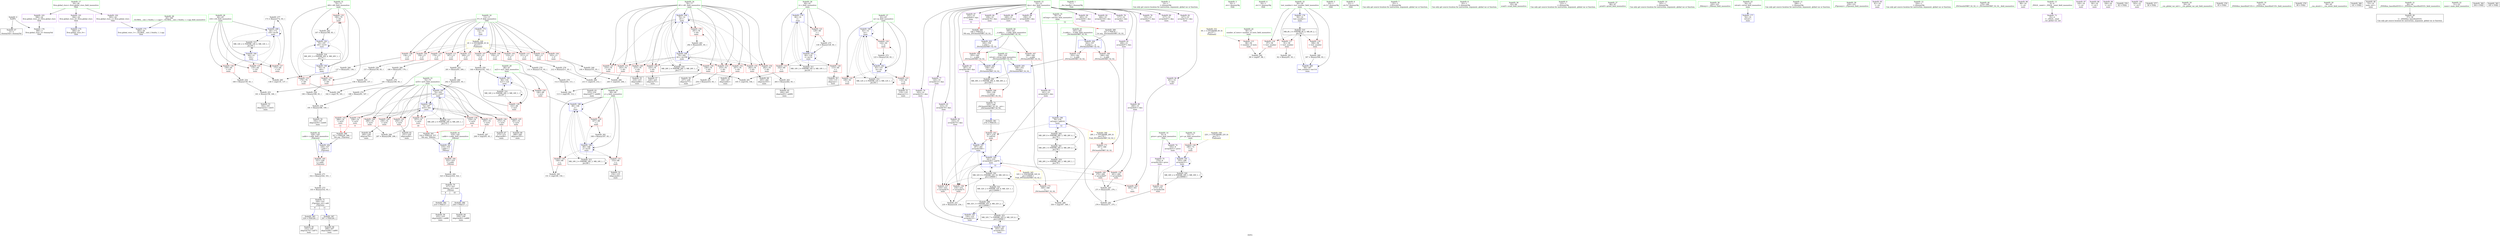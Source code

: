 digraph "SVFG" {
	label="SVFG";

	Node0x55a9777dcea0 [shape=record,color=grey,label="{NodeID: 0\nNullPtr}"];
	Node0x55a9777dcea0 -> Node0x55a977801a90[style=solid];
	Node0x55a9777dcea0 -> Node0x55a97780a100[style=solid];
	Node0x55a977812db0 [shape=record,color=grey,label="{NodeID: 277\n173 = Binary(172, 93, )\n}"];
	Node0x55a977812db0 -> Node0x55a97780abc0[style=solid];
	Node0x55a977805080 [shape=record,color=blue,label="{NodeID: 194\n76\<--14\ni61\<--\nmain\n}"];
	Node0x55a977805080 -> Node0x55a977808940[style=dashed];
	Node0x55a977805080 -> Node0x55a977808a10[style=dashed];
	Node0x55a977805080 -> Node0x55a977808ae0[style=dashed];
	Node0x55a977805080 -> Node0x55a977808bb0[style=dashed];
	Node0x55a977805080 -> Node0x55a977808c80[style=dashed];
	Node0x55a977805080 -> Node0x55a977808d50[style=dashed];
	Node0x55a977805080 -> Node0x55a977808e20[style=dashed];
	Node0x55a977805080 -> Node0x55a977808ef0[style=dashed];
	Node0x55a977805080 -> Node0x55a977808fc0[style=dashed];
	Node0x55a977805080 -> Node0x55a977809090[style=dashed];
	Node0x55a977805080 -> Node0x55a977805080[style=dashed];
	Node0x55a977805080 -> Node0x55a9778053c0[style=dashed];
	Node0x55a977805080 -> Node0x55a977826570[style=dashed];
	Node0x55a977802040 [shape=record,color=red,label="{NodeID: 111\n187\<--13\n\<--P\nmain\n}"];
	Node0x55a977802040 -> Node0x55a977812930[style=solid];
	Node0x55a977800a00 [shape=record,color=green,label="{NodeID: 28\n64\<--65\ni16\<--i16_field_insensitive\nmain\n}"];
	Node0x55a977800a00 -> Node0x55a977807760[style=solid];
	Node0x55a977800a00 -> Node0x55a977807830[style=solid];
	Node0x55a977800a00 -> Node0x55a977807900[style=solid];
	Node0x55a977800a00 -> Node0x55a97780a7b0[style=solid];
	Node0x55a977800a00 -> Node0x55a97780abc0[style=solid];
	Node0x55a97783d210 [shape=record,color=black,label="{NodeID: 388\n327 = PHI(228, 266, )\n0th arg _Z5prawyi }"];
	Node0x55a97783d210 -> Node0x55a977805700[style=solid];
	Node0x55a9778082c0 [shape=record,color=red,label="{NodeID: 139\n228\<--74\n\<--m55\nmain\n|{<s0>9}}"];
	Node0x55a9778082c0:s0 -> Node0x55a97783d210[style=solid,color=red];
	Node0x55a977802e60 [shape=record,color=black,label="{NodeID: 56\n222\<--219\nidxprom69\<--call68\nmain\n}"];
	Node0x55a97780f520 [shape=record,color=grey,label="{NodeID: 250\n144 = Binary(142, 143, )\n}"];
	Node0x55a97780f520 -> Node0x55a97780a880[style=solid];
	Node0x55a977809980 [shape=record,color=red,label="{NodeID: 167\n348\<--340\n\<--__a.addr\n_ZSt3minIxERKT_S2_S2_\n}"];
	Node0x55a977809980 -> Node0x55a977809d90[style=solid];
	Node0x55a977804520 [shape=record,color=purple,label="{NodeID: 84\n238\<--10\narrayidx78\<--dyn\nmain\n}"];
	Node0x55a9777e0b00 [shape=record,color=green,label="{NodeID: 1\n7\<--1\n__dso_handle\<--dummyObj\nGlob }"];
	Node0x55a977812f30 [shape=record,color=grey,label="{NodeID: 278\n111 = Binary(110, 93, )\n}"];
	Node0x55a977812f30 -> Node0x55a9778130b0[style=solid];
	Node0x55a977805150 [shape=record,color=blue,label="{NodeID: 195\n241\<--235\narrayidx80\<--add76\nmain\n|{|<s8>12}}"];
	Node0x55a977805150 -> Node0x55a977809160[style=dashed];
	Node0x55a977805150 -> Node0x55a977809230[style=dashed];
	Node0x55a977805150 -> Node0x55a977809300[style=dashed];
	Node0x55a977805150 -> Node0x55a9778093d0[style=dashed];
	Node0x55a977805150 -> Node0x55a977809570[style=dashed];
	Node0x55a977805150 -> Node0x55a977805150[style=dashed];
	Node0x55a977805150 -> Node0x55a9778052f0[style=dashed];
	Node0x55a977805150 -> Node0x55a977821170[style=dashed];
	Node0x55a977805150:s8 -> Node0x55a97782b0c0[style=dashed,color=red];
	Node0x55a977802110 [shape=record,color=red,label="{NodeID: 112\n200\<--13\n\<--P\nmain\n}"];
	Node0x55a977802110 -> Node0x55a977805f30[style=solid];
	Node0x55a977800ad0 [shape=record,color=green,label="{NodeID: 29\n66\<--67\nm21\<--m21_field_insensitive\nmain\n}"];
	Node0x55a977800ad0 -> Node0x55a9778079d0[style=solid];
	Node0x55a977800ad0 -> Node0x55a977807aa0[style=solid];
	Node0x55a977800ad0 -> Node0x55a97780a880[style=solid];
	Node0x55a97783d420 [shape=record,color=black,label="{NodeID: 389\n336 = PHI(252, )\n0th arg _ZSt3minIxERKT_S2_S2_ }"];
	Node0x55a97783d420 -> Node0x55a9778057d0[style=solid];
	Node0x55a977808390 [shape=record,color=red,label="{NodeID: 140\n239\<--74\n\<--m55\nmain\n}"];
	Node0x55a977808390 -> Node0x55a9778031a0[style=solid];
	Node0x55a977802f30 [shape=record,color=black,label="{NodeID: 57\n226\<--225\nidxprom71\<--\nmain\n}"];
	Node0x55a97780f6a0 [shape=record,color=grey,label="{NodeID: 251\n235 = Binary(224, 234, )\n}"];
	Node0x55a97780f6a0 -> Node0x55a977805150[style=solid];
	Node0x55a977809a50 [shape=record,color=red,label="{NodeID: 168\n355\<--340\n\<--__a.addr\n_ZSt3minIxERKT_S2_S2_\n}"];
	Node0x55a977809a50 -> Node0x55a977805a40[style=solid];
	Node0x55a9778045f0 [shape=record,color=purple,label="{NodeID: 85\n241\<--10\narrayidx80\<--dyn\nmain\n}"];
	Node0x55a9778045f0 -> Node0x55a977805150[style=solid];
	Node0x55a9777e0b90 [shape=record,color=green,label="{NodeID: 2\n14\<--1\n\<--dummyObj\nCan only get source location for instruction, argument, global var or function.}"];
	Node0x55a9778130b0 [shape=record,color=grey,label="{NodeID: 279\n112 = Binary(93, 111, )\n}"];
	Node0x55a9778130b0 -> Node0x55a977813830[style=solid];
	Node0x55a977805220 [shape=record,color=blue,label="{NodeID: 196\n78\<--276\nref.tmp\<--add101\nmain\n|{|<s2>12}}"];
	Node0x55a977805220 -> Node0x55a977809570[style=dashed];
	Node0x55a977805220 -> Node0x55a97781e470[style=dashed];
	Node0x55a977805220:s2 -> Node0x55a97782b1d0[style=dashed,color=red];
	Node0x55a9778021e0 [shape=record,color=red,label="{NodeID: 113\n211\<--13\n\<--P\nmain\n}"];
	Node0x55a9778021e0 -> Node0x55a977812c30[style=solid];
	Node0x55a977800ba0 [shape=record,color=green,label="{NodeID: 30\n68\<--69\nj\<--j_field_insensitive\nmain\n}"];
	Node0x55a977800ba0 -> Node0x55a977807b70[style=solid];
	Node0x55a977800ba0 -> Node0x55a977807c40[style=solid];
	Node0x55a977800ba0 -> Node0x55a977807d10[style=solid];
	Node0x55a977800ba0 -> Node0x55a97780a950[style=solid];
	Node0x55a977800ba0 -> Node0x55a97780aaf0[style=solid];
	Node0x55a97783d530 [shape=record,color=black,label="{NodeID: 390\n337 = PHI(78, )\n1st arg _ZSt3minIxERKT_S2_S2_ }"];
	Node0x55a97783d530 -> Node0x55a9778058a0[style=solid];
	Node0x55a977808460 [shape=record,color=red,label="{NodeID: 141\n250\<--74\n\<--m55\nmain\n}"];
	Node0x55a977808460 -> Node0x55a977803340[style=solid];
	Node0x55a977803000 [shape=record,color=black,label="{NodeID: 58\n232\<--229\nidxprom74\<--call73\nmain\n}"];
	Node0x55a977805f30 [shape=record,color=grey,label="{NodeID: 252\n201 = Binary(93, 200, )\n}"];
	Node0x55a977805f30 -> Node0x55a977811d30[style=solid];
	Node0x55a977809b20 [shape=record,color=red,label="{NodeID: 169\n346\<--342\n\<--__b.addr\n_ZSt3minIxERKT_S2_S2_\n}"];
	Node0x55a977809b20 -> Node0x55a977809cc0[style=solid];
	Node0x55a9778046c0 [shape=record,color=purple,label="{NodeID: 86\n249\<--10\narrayidx83\<--dyn\nmain\n}"];
	Node0x55a9777e0c20 [shape=record,color=green,label="{NodeID: 3\n16\<--1\n.str\<--dummyObj\nGlob }"];
	Node0x55a977813230 [shape=record,color=grey,label="{NodeID: 280\n180 = Binary(93, 179, )\n}"];
	Node0x55a977813230 -> Node0x55a977812330[style=solid];
	Node0x55a9778052f0 [shape=record,color=blue,label="{NodeID: 197\n287\<--281\narrayidx106\<--\nmain\n}"];
	Node0x55a9778052f0 -> Node0x55a977809160[style=dashed];
	Node0x55a9778052f0 -> Node0x55a977809230[style=dashed];
	Node0x55a9778052f0 -> Node0x55a977805150[style=dashed];
	Node0x55a9778052f0 -> Node0x55a977821170[style=dashed];
	Node0x55a9778022b0 [shape=record,color=red,label="{NodeID: 114\n244\<--13\n\<--P\nmain\n}"];
	Node0x55a9778022b0 -> Node0x55a977813b30[style=solid];
	Node0x55a977800c70 [shape=record,color=green,label="{NodeID: 31\n70\<--71\ni40\<--i40_field_insensitive\nmain\n}"];
	Node0x55a977800c70 -> Node0x55a977807de0[style=solid];
	Node0x55a977800c70 -> Node0x55a977807eb0[style=solid];
	Node0x55a977800c70 -> Node0x55a977807f80[style=solid];
	Node0x55a977800c70 -> Node0x55a97780ac90[style=solid];
	Node0x55a977800c70 -> Node0x55a977804ee0[style=solid];
	Node0x55a97783d640 [shape=record,color=black,label="{NodeID: 391\n318 = PHI(218, 257, )\n0th arg _Z4lewyi }"];
	Node0x55a97783d640 -> Node0x55a977805630[style=solid];
	Node0x55a977808530 [shape=record,color=red,label="{NodeID: 142\n257\<--74\n\<--m55\nmain\n|{<s0>10}}"];
	Node0x55a977808530:s0 -> Node0x55a97783d640[style=solid,color=red];
	Node0x55a9778030d0 [shape=record,color=black,label="{NodeID: 59\n237\<--236\nidxprom77\<--\nmain\n}"];
	Node0x55a9778060b0 [shape=record,color=grey,label="{NodeID: 253\n161 = Binary(158, 160, )\n}"];
	Node0x55a9778060b0 -> Node0x55a977802bf0[style=solid];
	Node0x55a977809bf0 [shape=record,color=red,label="{NodeID: 170\n352\<--342\n\<--__b.addr\n_ZSt3minIxERKT_S2_S2_\n}"];
	Node0x55a977809bf0 -> Node0x55a977805970[style=solid];
	Node0x55a977804790 [shape=record,color=purple,label="{NodeID: 87\n252\<--10\narrayidx85\<--dyn\nmain\n|{<s0>12}}"];
	Node0x55a977804790:s0 -> Node0x55a97783d420[style=solid,color=red];
	Node0x55a9777e0cb0 [shape=record,color=green,label="{NodeID: 4\n18\<--1\n.str.1\<--dummyObj\nGlob }"];
	Node0x55a9778133b0 [shape=record,color=grey,label="{NodeID: 281\n92 = Binary(91, 93, )\n}"];
	Node0x55a9778053c0 [shape=record,color=blue,label="{NodeID: 198\n76\<--292\ni61\<--inc108\nmain\n}"];
	Node0x55a9778053c0 -> Node0x55a977808940[style=dashed];
	Node0x55a9778053c0 -> Node0x55a977808a10[style=dashed];
	Node0x55a9778053c0 -> Node0x55a977808ae0[style=dashed];
	Node0x55a9778053c0 -> Node0x55a977808bb0[style=dashed];
	Node0x55a9778053c0 -> Node0x55a977808c80[style=dashed];
	Node0x55a9778053c0 -> Node0x55a977808d50[style=dashed];
	Node0x55a9778053c0 -> Node0x55a977808e20[style=dashed];
	Node0x55a9778053c0 -> Node0x55a977808ef0[style=dashed];
	Node0x55a9778053c0 -> Node0x55a977808fc0[style=dashed];
	Node0x55a9778053c0 -> Node0x55a977809090[style=dashed];
	Node0x55a9778053c0 -> Node0x55a977805080[style=dashed];
	Node0x55a9778053c0 -> Node0x55a9778053c0[style=dashed];
	Node0x55a9778053c0 -> Node0x55a977826570[style=dashed];
	Node0x55a977806f40 [shape=record,color=red,label="{NodeID: 115\n88\<--56\n\<--number_of_tests\nmain\n}"];
	Node0x55a977806f40 -> Node0x55a977814430[style=solid];
	Node0x55a977800d40 [shape=record,color=green,label="{NodeID: 32\n72\<--73\npr\<--pr_field_insensitive\nmain\n}"];
	Node0x55a977800d40 -> Node0x55a977808050[style=solid];
	Node0x55a977808600 [shape=record,color=red,label="{NodeID: 143\n266\<--74\n\<--m55\nmain\n|{<s0>11}}"];
	Node0x55a977808600:s0 -> Node0x55a97783d210[style=solid,color=red];
	Node0x55a9778031a0 [shape=record,color=black,label="{NodeID: 60\n240\<--239\nidxprom79\<--\nmain\n}"];
	Node0x55a977806230 [shape=record,color=grey,label="{NodeID: 254\n160 = Binary(159, 93, )\n}"];
	Node0x55a977806230 -> Node0x55a9778060b0[style=solid];
	Node0x55a977809cc0 [shape=record,color=red,label="{NodeID: 171\n347\<--346\n\<--\n_ZSt3minIxERKT_S2_S2_\n}"];
	Node0x55a977809cc0 -> Node0x55a977813e30[style=solid];
	Node0x55a977804860 [shape=record,color=purple,label="{NodeID: 88\n256\<--10\narrayidx88\<--dyn\nmain\n}"];
	Node0x55a9777ff7e0 [shape=record,color=green,label="{NodeID: 5\n20\<--1\n.str.2\<--dummyObj\nGlob }"];
	Node0x55a977813530 [shape=record,color=grey,label="{NodeID: 282\n276 = Binary(271, 275, )\n}"];
	Node0x55a977813530 -> Node0x55a977805220[style=solid];
	Node0x55a977805490 [shape=record,color=blue,label="{NodeID: 199\n74\<--297\nm55\<--dec\nmain\n}"];
	Node0x55a977805490 -> Node0x55a977808120[style=dashed];
	Node0x55a977805490 -> Node0x55a9778081f0[style=dashed];
	Node0x55a977805490 -> Node0x55a9778082c0[style=dashed];
	Node0x55a977805490 -> Node0x55a977808390[style=dashed];
	Node0x55a977805490 -> Node0x55a977808460[style=dashed];
	Node0x55a977805490 -> Node0x55a977808530[style=dashed];
	Node0x55a977805490 -> Node0x55a977808600[style=dashed];
	Node0x55a977805490 -> Node0x55a9778086d0[style=dashed];
	Node0x55a977805490 -> Node0x55a9778087a0[style=dashed];
	Node0x55a977805490 -> Node0x55a977808870[style=dashed];
	Node0x55a977805490 -> Node0x55a977805490[style=dashed];
	Node0x55a977805490 -> Node0x55a977826070[style=dashed];
	Node0x55a977807010 [shape=record,color=red,label="{NodeID: 116\n87\<--58\n\<--test_number\nmain\n}"];
	Node0x55a977807010 -> Node0x55a977814430[style=solid];
	Node0x55a977800e10 [shape=record,color=green,label="{NodeID: 33\n74\<--75\nm55\<--m55_field_insensitive\nmain\n}"];
	Node0x55a977800e10 -> Node0x55a977808120[style=solid];
	Node0x55a977800e10 -> Node0x55a9778081f0[style=solid];
	Node0x55a977800e10 -> Node0x55a9778082c0[style=solid];
	Node0x55a977800e10 -> Node0x55a977808390[style=solid];
	Node0x55a977800e10 -> Node0x55a977808460[style=solid];
	Node0x55a977800e10 -> Node0x55a977808530[style=solid];
	Node0x55a977800e10 -> Node0x55a977808600[style=solid];
	Node0x55a977800e10 -> Node0x55a9778086d0[style=solid];
	Node0x55a977800e10 -> Node0x55a9778087a0[style=solid];
	Node0x55a977800e10 -> Node0x55a977808870[style=solid];
	Node0x55a977800e10 -> Node0x55a977804fb0[style=solid];
	Node0x55a977800e10 -> Node0x55a977805490[style=solid];
	Node0x55a977823970 [shape=record,color=black,label="{NodeID: 310\nMR_8V_3 = PHI(MR_8V_4, MR_8V_2, )\npts\{59 \}\n}"];
	Node0x55a977823970 -> Node0x55a977807010[style=dashed];
	Node0x55a977823970 -> Node0x55a9778070e0[style=dashed];
	Node0x55a977823970 -> Node0x55a9778071b0[style=dashed];
	Node0x55a977823970 -> Node0x55a977805560[style=dashed];
	Node0x55a9778086d0 [shape=record,color=red,label="{NodeID: 144\n272\<--74\n\<--m55\nmain\n}"];
	Node0x55a9778086d0 -> Node0x55a977803750[style=solid];
	Node0x55a977803270 [shape=record,color=black,label="{NodeID: 61\n248\<--247\nidxprom82\<--\nmain\n}"];
	Node0x55a9778063b0 [shape=record,color=grey,label="{NodeID: 255\n158 = Binary(93, 157, )\n}"];
	Node0x55a9778063b0 -> Node0x55a9778060b0[style=solid];
	Node0x55a977809d90 [shape=record,color=red,label="{NodeID: 172\n349\<--348\n\<--\n_ZSt3minIxERKT_S2_S2_\n}"];
	Node0x55a977809d90 -> Node0x55a977813e30[style=solid];
	Node0x55a977804930 [shape=record,color=purple,label="{NodeID: 89\n260\<--10\narrayidx91\<--dyn\nmain\n}"];
	Node0x55a977804930 -> Node0x55a977809300[style=solid];
	Node0x55a9777ff870 [shape=record,color=green,label="{NodeID: 6\n22\<--1\n.str.3\<--dummyObj\nGlob }"];
	Node0x55a9778136b0 [shape=record,color=grey,label="{NodeID: 283\n151 = cmp(149, 150, )\n}"];
	Node0x55a977805560 [shape=record,color=blue,label="{NodeID: 200\n58\<--307\ntest_number\<--inc114\nmain\n}"];
	Node0x55a977805560 -> Node0x55a977823970[style=dashed];
	Node0x55a9778070e0 [shape=record,color=red,label="{NodeID: 117\n91\<--58\n\<--test_number\nmain\n}"];
	Node0x55a9778070e0 -> Node0x55a9778133b0[style=solid];
	Node0x55a977800ee0 [shape=record,color=green,label="{NodeID: 34\n76\<--77\ni61\<--i61_field_insensitive\nmain\n}"];
	Node0x55a977800ee0 -> Node0x55a977808940[style=solid];
	Node0x55a977800ee0 -> Node0x55a977808a10[style=solid];
	Node0x55a977800ee0 -> Node0x55a977808ae0[style=solid];
	Node0x55a977800ee0 -> Node0x55a977808bb0[style=solid];
	Node0x55a977800ee0 -> Node0x55a977808c80[style=solid];
	Node0x55a977800ee0 -> Node0x55a977808d50[style=solid];
	Node0x55a977800ee0 -> Node0x55a977808e20[style=solid];
	Node0x55a977800ee0 -> Node0x55a977808ef0[style=solid];
	Node0x55a977800ee0 -> Node0x55a977808fc0[style=solid];
	Node0x55a977800ee0 -> Node0x55a977809090[style=solid];
	Node0x55a977800ee0 -> Node0x55a977805080[style=solid];
	Node0x55a977800ee0 -> Node0x55a9778053c0[style=solid];
	Node0x55a977824680 [shape=record,color=black,label="{NodeID: 311\nMR_10V_2 = PHI(MR_10V_4, MR_10V_1, )\npts\{61 \}\n}"];
	Node0x55a977824680 -> Node0x55a97780a3a0[style=dashed];
	Node0x55a9778087a0 [shape=record,color=red,label="{NodeID: 145\n285\<--74\n\<--m55\nmain\n}"];
	Node0x55a9778087a0 -> Node0x55a9778038f0[style=solid];
	Node0x55a977803340 [shape=record,color=black,label="{NodeID: 62\n251\<--250\nidxprom84\<--\nmain\n}"];
	Node0x55a97782ab80 [shape=record,color=yellow,style=double,label="{NodeID: 339\n22V_1 = ENCHI(MR_22V_0)\npts\{73 \}\nFun[main]}"];
	Node0x55a97782ab80 -> Node0x55a977808050[style=dashed];
	Node0x55a977806530 [shape=record,color=grey,label="{NodeID: 256\n157 = Binary(156, 93, )\n}"];
	Node0x55a977806530 -> Node0x55a9778063b0[style=solid];
	Node0x55a977809e60 [shape=record,color=blue,label="{NodeID: 173\n13\<--14\nP\<--\nGlob }"];
	Node0x55a977809e60 -> Node0x55a97782a290[style=dashed];
	Node0x55a977804a00 [shape=record,color=purple,label="{NodeID: 90\n265\<--10\narrayidx94\<--dyn\nmain\n}"];
	Node0x55a9777ff900 [shape=record,color=green,label="{NodeID: 7\n25\<--1\n\<--dummyObj\nCan only get source location for instruction, argument, global var or function.}"];
	Node0x55a977813830 [shape=record,color=grey,label="{NodeID: 284\n113 = cmp(109, 112, )\n}"];
	Node0x55a977805630 [shape=record,color=blue,label="{NodeID: 201\n319\<--318\ni.addr\<--i\n_Z4lewyi\n}"];
	Node0x55a977805630 -> Node0x55a977809710[style=dashed];
	Node0x55a9778071b0 [shape=record,color=red,label="{NodeID: 118\n306\<--58\n\<--test_number\nmain\n}"];
	Node0x55a9778071b0 -> Node0x55a9778121b0[style=solid];
	Node0x55a977800fb0 [shape=record,color=green,label="{NodeID: 35\n78\<--79\nref.tmp\<--ref.tmp_field_insensitive\nmain\n|{|<s1>12}}"];
	Node0x55a977800fb0 -> Node0x55a977805220[style=solid];
	Node0x55a977800fb0:s1 -> Node0x55a97783d530[style=solid,color=red];
	Node0x55a977824770 [shape=record,color=black,label="{NodeID: 312\nMR_12V_2 = PHI(MR_12V_3, MR_12V_1, )\npts\{63 \}\n}"];
	Node0x55a977824770 -> Node0x55a97780a470[style=dashed];
	Node0x55a977824770 -> Node0x55a977824770[style=dashed];
	Node0x55a977808870 [shape=record,color=red,label="{NodeID: 146\n296\<--74\n\<--m55\nmain\n}"];
	Node0x55a977808870 -> Node0x55a977812030[style=solid];
	Node0x55a977803410 [shape=record,color=black,label="{NodeID: 63\n255\<--254\nidxprom87\<--add86\nmain\n}"];
	Node0x55a9778066b0 [shape=record,color=grey,label="{NodeID: 257\n254 = Binary(253, 93, )\n}"];
	Node0x55a9778066b0 -> Node0x55a977803410[style=solid];
	Node0x55a977809f30 [shape=record,color=blue,label="{NodeID: 174\n364\<--25\nllvm.global_ctors_0\<--\nGlob }"];
	Node0x55a977804ad0 [shape=record,color=purple,label="{NodeID: 91\n269\<--10\narrayidx97\<--dyn\nmain\n}"];
	Node0x55a977804ad0 -> Node0x55a9778093d0[style=solid];
	Node0x55a9777ff990 [shape=record,color=green,label="{NodeID: 8\n93\<--1\n\<--dummyObj\nCan only get source location for instruction, argument, global var or function.}"];
	Node0x55a9778139b0 [shape=record,color=grey,label="{NodeID: 285\n138 = cmp(135, 137, )\n}"];
	Node0x55a977805700 [shape=record,color=blue,label="{NodeID: 202\n328\<--327\ni.addr\<--i\n_Z5prawyi\n}"];
	Node0x55a977805700 -> Node0x55a9778097e0[style=dashed];
	Node0x55a977807280 [shape=record,color=red,label="{NodeID: 119\n102\<--60\n\<--i\nmain\n}"];
	Node0x55a977807280 -> Node0x55a9778142b0[style=solid];
	Node0x55a977801080 [shape=record,color=green,label="{NodeID: 36\n83\<--84\nscanf\<--scanf_field_insensitive\n}"];
	Node0x55a977824c70 [shape=record,color=black,label="{NodeID: 313\nMR_14V_2 = PHI(MR_14V_4, MR_14V_1, )\npts\{65 \}\n}"];
	Node0x55a977824c70 -> Node0x55a97780a7b0[style=dashed];
	Node0x55a977808940 [shape=record,color=red,label="{NodeID: 147\n210\<--76\n\<--i61\nmain\n}"];
	Node0x55a977808940 -> Node0x55a977813fb0[style=solid];
	Node0x55a9778034e0 [shape=record,color=black,label="{NodeID: 64\n259\<--258\nidxprom90\<--call89\nmain\n}"];
	Node0x55a977806830 [shape=record,color=grey,label="{NodeID: 258\n190 = Binary(189, 93, )\n}"];
	Node0x55a977806830 -> Node0x55a9778069b0[style=solid];
	Node0x55a97780a000 [shape=record,color=blue,label="{NodeID: 175\n365\<--26\nllvm.global_ctors_1\<--_GLOBAL__sub_I_Onufry_1_1.cpp\nGlob }"];
	Node0x55a977804ba0 [shape=record,color=purple,label="{NodeID: 92\n284\<--10\narrayidx104\<--dyn\nmain\n}"];
	Node0x55a9777ffa20 [shape=record,color=green,label="{NodeID: 9\n122\<--1\n\<--dummyObj\nCan only get source location for instruction, argument, global var or function.}"];
	Node0x55a977813b30 [shape=record,color=grey,label="{NodeID: 286\n245 = cmp(243, 244, )\n}"];
	Node0x55a9778057d0 [shape=record,color=blue,label="{NodeID: 203\n340\<--336\n__a.addr\<--__a\n_ZSt3minIxERKT_S2_S2_\n}"];
	Node0x55a9778057d0 -> Node0x55a977809980[style=dashed];
	Node0x55a9778057d0 -> Node0x55a977809a50[style=dashed];
	Node0x55a977807350 [shape=record,color=red,label="{NodeID: 120\n115\<--60\n\<--i\nmain\n}"];
	Node0x55a977807350 -> Node0x55a9777e1b60[style=solid];
	Node0x55a977801180 [shape=record,color=green,label="{NodeID: 37\n96\<--97\nprintf\<--printf_field_insensitive\n}"];
	Node0x55a977825170 [shape=record,color=black,label="{NodeID: 314\nMR_16V_2 = PHI(MR_16V_3, MR_16V_1, )\npts\{67 \}\n}"];
	Node0x55a977825170 -> Node0x55a9778079d0[style=dashed];
	Node0x55a977825170 -> Node0x55a97780a880[style=dashed];
	Node0x55a977825170 -> Node0x55a977825170[style=dashed];
	Node0x55a977808a10 [shape=record,color=red,label="{NodeID: 148\n215\<--76\n\<--i61\nmain\n}"];
	Node0x55a977808a10 -> Node0x55a977802d90[style=solid];
	Node0x55a9778035b0 [shape=record,color=black,label="{NodeID: 65\n264\<--263\nidxprom93\<--add92\nmain\n}"];
	Node0x55a9778069b0 [shape=record,color=grey,label="{NodeID: 259\n191 = Binary(188, 190, )\n}"];
	Node0x55a9778069b0 -> Node0x55a977802cc0[style=solid];
	Node0x55a97780a100 [shape=record,color=blue, style = dotted,label="{NodeID: 176\n366\<--3\nllvm.global_ctors_2\<--dummyVal\nGlob }"];
	Node0x55a977804c70 [shape=record,color=purple,label="{NodeID: 93\n287\<--10\narrayidx106\<--dyn\nmain\n}"];
	Node0x55a977804c70 -> Node0x55a9778052f0[style=solid];
	Node0x55a9777ffab0 [shape=record,color=green,label="{NodeID: 10\n165\<--1\n\<--dummyObj\nCan only get source location for instruction, argument, global var or function.}"];
	Node0x55a977813cb0 [shape=record,color=grey,label="{NodeID: 287\n206 = cmp(205, 93, )\n}"];
	Node0x55a9778058a0 [shape=record,color=blue,label="{NodeID: 204\n342\<--337\n__b.addr\<--__b\n_ZSt3minIxERKT_S2_S2_\n}"];
	Node0x55a9778058a0 -> Node0x55a977809b20[style=dashed];
	Node0x55a9778058a0 -> Node0x55a977809bf0[style=dashed];
	Node0x55a977807420 [shape=record,color=red,label="{NodeID: 121\n129\<--60\n\<--i\nmain\n}"];
	Node0x55a977807420 -> Node0x55a977812ab0[style=solid];
	Node0x55a977801280 [shape=record,color=green,label="{NodeID: 38\n220\<--221\n_Z4lewyi\<--_Z4lewyi_field_insensitive\n}"];
	Node0x55a977825670 [shape=record,color=black,label="{NodeID: 315\nMR_18V_2 = PHI(MR_18V_3, MR_18V_1, )\npts\{69 \}\n}"];
	Node0x55a977825670 -> Node0x55a97780a950[style=dashed];
	Node0x55a977825670 -> Node0x55a977825670[style=dashed];
	Node0x55a977808ae0 [shape=record,color=red,label="{NodeID: 149\n225\<--76\n\<--i61\nmain\n}"];
	Node0x55a977808ae0 -> Node0x55a977802f30[style=solid];
	Node0x55a977803680 [shape=record,color=black,label="{NodeID: 66\n268\<--267\nidxprom96\<--call95\nmain\n}"];
	Node0x55a977806b30 [shape=record,color=grey,label="{NodeID: 260\n137 = Binary(93, 136, )\n}"];
	Node0x55a977806b30 -> Node0x55a9778139b0[style=solid];
	Node0x55a97780a200 [shape=record,color=blue,label="{NodeID: 177\n54\<--14\nretval\<--\nmain\n}"];
	Node0x55a977804d40 [shape=record,color=purple,label="{NodeID: 94\n301\<--10\n\<--dyn\nmain\n}"];
	Node0x55a977804d40 -> Node0x55a977809640[style=solid];
	Node0x55a9777ffb40 [shape=record,color=green,label="{NodeID: 11\n298\<--1\n\<--dummyObj\nCan only get source location for instruction, argument, global var or function.}"];
	Node0x55a977813e30 [shape=record,color=grey,label="{NodeID: 288\n350 = cmp(347, 349, )\n}"];
	Node0x55a977805970 [shape=record,color=blue,label="{NodeID: 205\n338\<--352\nretval\<--\n_ZSt3minIxERKT_S2_S2_\n}"];
	Node0x55a977805970 -> Node0x55a97781ee70[style=dashed];
	Node0x55a9778074f0 [shape=record,color=red,label="{NodeID: 122\n109\<--62\n\<--m\nmain\n}"];
	Node0x55a9778074f0 -> Node0x55a977813830[style=solid];
	Node0x55a977801380 [shape=record,color=green,label="{NodeID: 39\n230\<--231\n_Z5prawyi\<--_Z5prawyi_field_insensitive\n}"];
	Node0x55a977825b70 [shape=record,color=black,label="{NodeID: 316\nMR_20V_2 = PHI(MR_20V_4, MR_20V_1, )\npts\{71 \}\n}"];
	Node0x55a977825b70 -> Node0x55a97780ac90[style=dashed];
	Node0x55a977808bb0 [shape=record,color=red,label="{NodeID: 150\n236\<--76\n\<--i61\nmain\n}"];
	Node0x55a977808bb0 -> Node0x55a9778030d0[style=solid];
	Node0x55a977803750 [shape=record,color=black,label="{NodeID: 67\n273\<--272\nidxprom99\<--\nmain\n}"];
	Node0x55a977806cb0 [shape=record,color=grey,label="{NodeID: 261\n168 = Binary(167, 93, )\n}"];
	Node0x55a977806cb0 -> Node0x55a97780aaf0[style=solid];
	Node0x55a97780a2d0 [shape=record,color=blue,label="{NodeID: 178\n58\<--14\ntest_number\<--\nmain\n}"];
	Node0x55a97780a2d0 -> Node0x55a977823970[style=dashed];
	Node0x55a977804e10 [shape=record,color=purple,label="{NodeID: 95\n81\<--16\n\<--.str\nmain\n}"];
	Node0x55a9777ffbd0 [shape=record,color=green,label="{NodeID: 12\n324\<--1\n\<--dummyObj\nCan only get source location for instruction, argument, global var or function.}"];
	Node0x55a977813fb0 [shape=record,color=grey,label="{NodeID: 289\n213 = cmp(210, 212, )\n}"];
	Node0x55a977805a40 [shape=record,color=blue,label="{NodeID: 206\n338\<--355\nretval\<--\n_ZSt3minIxERKT_S2_S2_\n}"];
	Node0x55a977805a40 -> Node0x55a97781ee70[style=dashed];
	Node0x55a9778075c0 [shape=record,color=red,label="{NodeID: 123\n118\<--62\n\<--m\nmain\n}"];
	Node0x55a9778075c0 -> Node0x55a9777e1c30[style=solid];
	Node0x55a977801480 [shape=record,color=green,label="{NodeID: 40\n279\<--280\n_ZSt3minIxERKT_S2_S2_\<--_ZSt3minIxERKT_S2_S2__field_insensitive\n}"];
	Node0x55a977826070 [shape=record,color=black,label="{NodeID: 317\nMR_24V_2 = PHI(MR_24V_4, MR_24V_1, )\npts\{75 \}\n}"];
	Node0x55a977826070 -> Node0x55a977804fb0[style=dashed];
	Node0x55a977808c80 [shape=record,color=red,label="{NodeID: 151\n243\<--76\n\<--i61\nmain\n}"];
	Node0x55a977808c80 -> Node0x55a977813b30[style=solid];
	Node0x55a977803820 [shape=record,color=black,label="{NodeID: 68\n283\<--282\nidxprom103\<--\nmain\n}"];
	Node0x55a97782b0c0 [shape=record,color=yellow,style=double,label="{NodeID: 345\n32V_1 = ENCHI(MR_32V_0)\npts\{120000 \}\nFun[_ZSt3minIxERKT_S2_S2_]}"];
	Node0x55a97782b0c0 -> Node0x55a977809d90[style=dashed];
	Node0x55a977806e30 [shape=record,color=grey,label="{NodeID: 262\n197 = Binary(196, 93, )\n}"];
	Node0x55a977806e30 -> Node0x55a977804ee0[style=solid];
	Node0x55a97780a3a0 [shape=record,color=blue,label="{NodeID: 179\n60\<--14\ni\<--\nmain\n}"];
	Node0x55a97780a3a0 -> Node0x55a977807280[style=dashed];
	Node0x55a97780a3a0 -> Node0x55a977807350[style=dashed];
	Node0x55a97780a3a0 -> Node0x55a977807420[style=dashed];
	Node0x55a97780a3a0 -> Node0x55a97780a6e0[style=dashed];
	Node0x55a97780a3a0 -> Node0x55a977824680[style=dashed];
	Node0x55a9778023a0 [shape=record,color=purple,label="{NodeID: 96\n98\<--16\n\<--.str\nmain\n}"];
	Node0x55a9777ffc60 [shape=record,color=green,label="{NodeID: 13\n4\<--6\n_ZStL8__ioinit\<--_ZStL8__ioinit_field_insensitive\nGlob }"];
	Node0x55a9777ffc60 -> Node0x55a977803c30[style=solid];
	Node0x55a977814130 [shape=record,color=grey,label="{NodeID: 290\n182 = cmp(178, 181, )\n}"];
	Node0x55a977807690 [shape=record,color=red,label="{NodeID: 124\n124\<--62\n\<--m\nmain\n}"];
	Node0x55a977807690 -> Node0x55a977812630[style=solid];
	Node0x55a977801580 [shape=record,color=green,label="{NodeID: 41\n319\<--320\ni.addr\<--i.addr_field_insensitive\n_Z4lewyi\n}"];
	Node0x55a977801580 -> Node0x55a977809710[style=solid];
	Node0x55a977801580 -> Node0x55a977805630[style=solid];
	Node0x55a977826570 [shape=record,color=black,label="{NodeID: 318\nMR_26V_2 = PHI(MR_26V_3, MR_26V_1, )\npts\{77 \}\n}"];
	Node0x55a977826570 -> Node0x55a977805080[style=dashed];
	Node0x55a977826570 -> Node0x55a977826570[style=dashed];
	Node0x55a977808d50 [shape=record,color=red,label="{NodeID: 152\n247\<--76\n\<--i61\nmain\n}"];
	Node0x55a977808d50 -> Node0x55a977803270[style=solid];
	Node0x55a9778038f0 [shape=record,color=black,label="{NodeID: 69\n286\<--285\nidxprom105\<--\nmain\n}"];
	Node0x55a97782b1d0 [shape=record,color=yellow,style=double,label="{NodeID: 346\n28V_1 = ENCHI(MR_28V_0)\npts\{79 \}\nFun[_ZSt3minIxERKT_S2_S2_]}"];
	Node0x55a97782b1d0 -> Node0x55a977809cc0[style=dashed];
	Node0x55a9778118b0 [shape=record,color=grey,label="{NodeID: 263\n263 = Binary(262, 93, )\n}"];
	Node0x55a9778118b0 -> Node0x55a9778035b0[style=solid];
	Node0x55a97780a470 [shape=record,color=blue,label="{NodeID: 180\n62\<--14\nm\<--\nmain\n}"];
	Node0x55a97780a470 -> Node0x55a9778074f0[style=dashed];
	Node0x55a97780a470 -> Node0x55a9778075c0[style=dashed];
	Node0x55a97780a470 -> Node0x55a977807690[style=dashed];
	Node0x55a97780a470 -> Node0x55a97780a470[style=dashed];
	Node0x55a97780a470 -> Node0x55a97780a610[style=dashed];
	Node0x55a97780a470 -> Node0x55a977824770[style=dashed];
	Node0x55a977802470 [shape=record,color=purple,label="{NodeID: 97\n140\<--16\n\<--.str\nmain\n}"];
	Node0x55a9777ffcf0 [shape=record,color=green,label="{NodeID: 14\n8\<--9\nprice\<--price_field_insensitive\nGlob }"];
	Node0x55a9777ffcf0 -> Node0x55a977803d00[style=solid];
	Node0x55a9777ffcf0 -> Node0x55a977803dd0[style=solid];
	Node0x55a9778142b0 [shape=record,color=grey,label="{NodeID: 291\n105 = cmp(102, 104, )\n}"];
	Node0x55a977807760 [shape=record,color=red,label="{NodeID: 125\n135\<--64\n\<--i16\nmain\n}"];
	Node0x55a977807760 -> Node0x55a9778139b0[style=solid];
	Node0x55a977801650 [shape=record,color=green,label="{NodeID: 42\n328\<--329\ni.addr\<--i.addr_field_insensitive\n_Z5prawyi\n}"];
	Node0x55a977801650 -> Node0x55a9778097e0[style=solid];
	Node0x55a977801650 -> Node0x55a977805700[style=solid];
	Node0x55a977826a70 [shape=record,color=black,label="{NodeID: 319\nMR_28V_2 = PHI(MR_28V_3, MR_28V_1, )\npts\{79 \}\n}"];
	Node0x55a977826a70 -> Node0x55a977820c70[style=dashed];
	Node0x55a977808e20 [shape=record,color=red,label="{NodeID: 153\n253\<--76\n\<--i61\nmain\n}"];
	Node0x55a977808e20 -> Node0x55a9778066b0[style=solid];
	Node0x55a9778039c0 [shape=record,color=black,label="{NodeID: 70\n317\<--323\n_Z4lewyi_ret\<--mul\n_Z4lewyi\n|{<s0>8|<s1>10}}"];
	Node0x55a9778039c0:s0 -> Node0x55a97783ccf0[style=solid,color=blue];
	Node0x55a9778039c0:s1 -> Node0x55a97783cf90[style=solid,color=blue];
	Node0x55a977811a30 [shape=record,color=grey,label="{NodeID: 264\n323 = Binary(324, 322, )\n}"];
	Node0x55a977811a30 -> Node0x55a9778039c0[style=solid];
	Node0x55a97780a540 [shape=record,color=blue,label="{NodeID: 181\n120\<--122\narrayidx12\<--\nmain\n}"];
	Node0x55a97780a540 -> Node0x55a97780a540[style=dashed];
	Node0x55a97780a540 -> Node0x55a97781fd70[style=dashed];
	Node0x55a977802540 [shape=record,color=purple,label="{NodeID: 98\n94\<--18\n\<--.str.1\nmain\n}"];
	Node0x55a9777ffdf0 [shape=record,color=green,label="{NodeID: 15\n10\<--12\ndyn\<--dyn_field_insensitive\nGlob }"];
	Node0x55a9777ffdf0 -> Node0x55a977803ea0[style=solid];
	Node0x55a9777ffdf0 -> Node0x55a977803f70[style=solid];
	Node0x55a9777ffdf0 -> Node0x55a977804040[style=solid];
	Node0x55a9777ffdf0 -> Node0x55a977804110[style=solid];
	Node0x55a9777ffdf0 -> Node0x55a9778041e0[style=solid];
	Node0x55a9777ffdf0 -> Node0x55a9778042b0[style=solid];
	Node0x55a9777ffdf0 -> Node0x55a977804380[style=solid];
	Node0x55a9777ffdf0 -> Node0x55a977804450[style=solid];
	Node0x55a9777ffdf0 -> Node0x55a977804520[style=solid];
	Node0x55a9777ffdf0 -> Node0x55a9778045f0[style=solid];
	Node0x55a9777ffdf0 -> Node0x55a9778046c0[style=solid];
	Node0x55a9777ffdf0 -> Node0x55a977804790[style=solid];
	Node0x55a9777ffdf0 -> Node0x55a977804860[style=solid];
	Node0x55a9777ffdf0 -> Node0x55a977804930[style=solid];
	Node0x55a9777ffdf0 -> Node0x55a977804a00[style=solid];
	Node0x55a9777ffdf0 -> Node0x55a977804ad0[style=solid];
	Node0x55a9777ffdf0 -> Node0x55a977804ba0[style=solid];
	Node0x55a9777ffdf0 -> Node0x55a977804c70[style=solid];
	Node0x55a9777ffdf0 -> Node0x55a977804d40[style=solid];
	Node0x55a977814430 [shape=record,color=grey,label="{NodeID: 292\n89 = cmp(87, 88, )\n}"];
	Node0x55a977807830 [shape=record,color=red,label="{NodeID: 126\n159\<--64\n\<--i16\nmain\n}"];
	Node0x55a977807830 -> Node0x55a977806230[style=solid];
	Node0x55a977801720 [shape=record,color=green,label="{NodeID: 43\n338\<--339\nretval\<--retval_field_insensitive\n_ZSt3minIxERKT_S2_S2_\n}"];
	Node0x55a977801720 -> Node0x55a9778098b0[style=solid];
	Node0x55a977801720 -> Node0x55a977805970[style=solid];
	Node0x55a977801720 -> Node0x55a977805a40[style=solid];
	Node0x55a977826f70 [shape=record,color=black,label="{NodeID: 320\nMR_30V_2 = PHI(MR_30V_3, MR_30V_1, )\npts\{90000 \}\n}"];
	Node0x55a977826f70 -> Node0x55a9778094a0[style=dashed];
	Node0x55a977826f70 -> Node0x55a97780ad60[style=dashed];
	Node0x55a977826f70 -> Node0x55a977826f70[style=dashed];
	Node0x55a977808ef0 [shape=record,color=red,label="{NodeID: 154\n262\<--76\n\<--i61\nmain\n}"];
	Node0x55a977808ef0 -> Node0x55a9778118b0[style=solid];
	Node0x55a977803a90 [shape=record,color=black,label="{NodeID: 71\n326\<--333\n_Z5prawyi_ret\<--add\n_Z5prawyi\n|{<s0>9|<s1>11}}"];
	Node0x55a977803a90:s0 -> Node0x55a97783ce50[style=solid,color=blue];
	Node0x55a977803a90:s1 -> Node0x55a97783d0d0[style=solid,color=blue];
	Node0x55a977811bb0 [shape=record,color=grey,label="{NodeID: 265\n292 = Binary(291, 93, )\n}"];
	Node0x55a977811bb0 -> Node0x55a9778053c0[style=solid];
	Node0x55a97780a610 [shape=record,color=blue,label="{NodeID: 182\n62\<--125\nm\<--inc\nmain\n}"];
	Node0x55a97780a610 -> Node0x55a9778074f0[style=dashed];
	Node0x55a97780a610 -> Node0x55a9778075c0[style=dashed];
	Node0x55a97780a610 -> Node0x55a977807690[style=dashed];
	Node0x55a97780a610 -> Node0x55a97780a470[style=dashed];
	Node0x55a97780a610 -> Node0x55a97780a610[style=dashed];
	Node0x55a97780a610 -> Node0x55a977824770[style=dashed];
	Node0x55a977802610 [shape=record,color=purple,label="{NodeID: 99\n184\<--20\n\<--.str.2\nmain\n}"];
	Node0x55a9777ffef0 [shape=record,color=green,label="{NodeID: 16\n13\<--15\nP\<--P_field_insensitive\nGlob }"];
	Node0x55a9777ffef0 -> Node0x55a977802ab0[style=solid];
	Node0x55a9777ffef0 -> Node0x55a977801b60[style=solid];
	Node0x55a9777ffef0 -> Node0x55a977801c30[style=solid];
	Node0x55a9777ffef0 -> Node0x55a977801d00[style=solid];
	Node0x55a9777ffef0 -> Node0x55a977801dd0[style=solid];
	Node0x55a9777ffef0 -> Node0x55a977801ea0[style=solid];
	Node0x55a9777ffef0 -> Node0x55a977801f70[style=solid];
	Node0x55a9777ffef0 -> Node0x55a977802040[style=solid];
	Node0x55a9777ffef0 -> Node0x55a977802110[style=solid];
	Node0x55a9777ffef0 -> Node0x55a9778021e0[style=solid];
	Node0x55a9777ffef0 -> Node0x55a9778022b0[style=solid];
	Node0x55a9777ffef0 -> Node0x55a977809e60[style=solid];
	Node0x55a9774df990 [shape=record,color=black,label="{NodeID: 376\n82 = PHI()\n}"];
	Node0x55a97781e470 [shape=record,color=black,label="{NodeID: 293\nMR_28V_6 = PHI(MR_28V_5, MR_28V_4, )\npts\{79 \}\n}"];
	Node0x55a97781e470 -> Node0x55a977805220[style=dashed];
	Node0x55a97781e470 -> Node0x55a97781e470[style=dashed];
	Node0x55a97781e470 -> Node0x55a977820c70[style=dashed];
	Node0x55a977807900 [shape=record,color=red,label="{NodeID: 127\n172\<--64\n\<--i16\nmain\n}"];
	Node0x55a977807900 -> Node0x55a977812db0[style=solid];
	Node0x55a9778017f0 [shape=record,color=green,label="{NodeID: 44\n340\<--341\n__a.addr\<--__a.addr_field_insensitive\n_ZSt3minIxERKT_S2_S2_\n}"];
	Node0x55a9778017f0 -> Node0x55a977809980[style=solid];
	Node0x55a9778017f0 -> Node0x55a977809a50[style=solid];
	Node0x55a9778017f0 -> Node0x55a9778057d0[style=solid];
	Node0x55a977827470 [shape=record,color=black,label="{NodeID: 321\nMR_32V_2 = PHI(MR_32V_9, MR_32V_1, )\npts\{120000 \}\n}"];
	Node0x55a977827470 -> Node0x55a97781fd70[style=dashed];
	Node0x55a977808fc0 [shape=record,color=red,label="{NodeID: 155\n282\<--76\n\<--i61\nmain\n}"];
	Node0x55a977808fc0 -> Node0x55a977803820[style=solid];
	Node0x55a977803b60 [shape=record,color=black,label="{NodeID: 72\n335\<--358\n_ZSt3minIxERKT_S2_S2__ret\<--\n_ZSt3minIxERKT_S2_S2_\n|{<s0>12}}"];
	Node0x55a977803b60:s0 -> Node0x55a97783c960[style=solid,color=blue];
	Node0x55a977811d30 [shape=record,color=grey,label="{NodeID: 266\n202 = Binary(201, 93, )\n}"];
	Node0x55a977811d30 -> Node0x55a977804fb0[style=solid];
	Node0x55a97780a6e0 [shape=record,color=blue,label="{NodeID: 183\n60\<--130\ni\<--inc14\nmain\n}"];
	Node0x55a97780a6e0 -> Node0x55a977807280[style=dashed];
	Node0x55a97780a6e0 -> Node0x55a977807350[style=dashed];
	Node0x55a97780a6e0 -> Node0x55a977807420[style=dashed];
	Node0x55a97780a6e0 -> Node0x55a97780a6e0[style=dashed];
	Node0x55a97780a6e0 -> Node0x55a977824680[style=dashed];
	Node0x55a9778026e0 [shape=record,color=purple,label="{NodeID: 100\n303\<--22\n\<--.str.3\nmain\n}"];
	Node0x55a9777ffff0 [shape=record,color=green,label="{NodeID: 17\n24\<--28\nllvm.global_ctors\<--llvm.global_ctors_field_insensitive\nGlob }"];
	Node0x55a9777ffff0 -> Node0x55a9778027b0[style=solid];
	Node0x55a9777ffff0 -> Node0x55a9778028b0[style=solid];
	Node0x55a9777ffff0 -> Node0x55a9778029b0[style=solid];
	Node0x55a97783c560 [shape=record,color=black,label="{NodeID: 377\n36 = PHI()\n}"];
	Node0x55a9778079d0 [shape=record,color=red,label="{NodeID: 128\n143\<--66\n\<--m21\nmain\n}"];
	Node0x55a9778079d0 -> Node0x55a97780f520[style=solid];
	Node0x55a9778018c0 [shape=record,color=green,label="{NodeID: 45\n342\<--343\n__b.addr\<--__b.addr_field_insensitive\n_ZSt3minIxERKT_S2_S2_\n}"];
	Node0x55a9778018c0 -> Node0x55a977809b20[style=solid];
	Node0x55a9778018c0 -> Node0x55a977809bf0[style=solid];
	Node0x55a9778018c0 -> Node0x55a9778058a0[style=solid];
	Node0x55a977809090 [shape=record,color=red,label="{NodeID: 156\n291\<--76\n\<--i61\nmain\n}"];
	Node0x55a977809090 -> Node0x55a977811bb0[style=solid];
	Node0x55a977803c30 [shape=record,color=purple,label="{NodeID: 73\n35\<--4\n\<--_ZStL8__ioinit\n__cxx_global_var_init\n}"];
	Node0x55a977811eb0 [shape=record,color=grey,label="{NodeID: 267\n271 = Binary(261, 270, )\n}"];
	Node0x55a977811eb0 -> Node0x55a977813530[style=solid];
	Node0x55a97780a7b0 [shape=record,color=blue,label="{NodeID: 184\n64\<--14\ni16\<--\nmain\n}"];
	Node0x55a97780a7b0 -> Node0x55a977807760[style=dashed];
	Node0x55a97780a7b0 -> Node0x55a977807830[style=dashed];
	Node0x55a97780a7b0 -> Node0x55a977807900[style=dashed];
	Node0x55a97780a7b0 -> Node0x55a97780abc0[style=dashed];
	Node0x55a97780a7b0 -> Node0x55a977824c70[style=dashed];
	Node0x55a9778027b0 [shape=record,color=purple,label="{NodeID: 101\n364\<--24\nllvm.global_ctors_0\<--llvm.global_ctors\nGlob }"];
	Node0x55a9778027b0 -> Node0x55a977809f30[style=solid];
	Node0x55a9778000f0 [shape=record,color=green,label="{NodeID: 18\n29\<--30\n__cxx_global_var_init\<--__cxx_global_var_init_field_insensitive\n}"];
	Node0x55a97783c660 [shape=record,color=black,label="{NodeID: 378\n95 = PHI()\n}"];
	Node0x55a97781ee70 [shape=record,color=black,label="{NodeID: 295\nMR_39V_3 = PHI(MR_39V_4, MR_39V_2, )\npts\{339 \}\n}"];
	Node0x55a97781ee70 -> Node0x55a9778098b0[style=dashed];
	Node0x55a977807aa0 [shape=record,color=red,label="{NodeID: 129\n146\<--66\n\<--m21\nmain\n}"];
	Node0x55a977807aa0 -> Node0x55a97780a950[style=solid];
	Node0x55a977801990 [shape=record,color=green,label="{NodeID: 46\n26\<--360\n_GLOBAL__sub_I_Onufry_1_1.cpp\<--_GLOBAL__sub_I_Onufry_1_1.cpp_field_insensitive\n}"];
	Node0x55a977801990 -> Node0x55a97780a000[style=solid];
	Node0x55a977827e70 [shape=record,color=black,label="{NodeID: 323\nMR_32V_7 = PHI(MR_32V_8, MR_32V_6, )\npts\{120000 \}\n}"];
	Node0x55a977827e70 -> Node0x55a97780aa20[style=dashed];
	Node0x55a977827e70 -> Node0x55a977821170[style=dashed];
	Node0x55a977827e70 -> Node0x55a977827e70[style=dashed];
	Node0x55a977809160 [shape=record,color=red,label="{NodeID: 157\n224\<--223\n\<--arrayidx70\nmain\n}"];
	Node0x55a977809160 -> Node0x55a97780f6a0[style=solid];
	Node0x55a977803d00 [shape=record,color=purple,label="{NodeID: 74\n193\<--8\narrayidx51\<--price\nmain\n}"];
	Node0x55a977803d00 -> Node0x55a97780ad60[style=solid];
	Node0x55a977812030 [shape=record,color=grey,label="{NodeID: 268\n297 = Binary(296, 298, )\n}"];
	Node0x55a977812030 -> Node0x55a977805490[style=solid];
	Node0x55a97780a880 [shape=record,color=blue,label="{NodeID: 185\n66\<--144\nm21\<--sub\nmain\n}"];
	Node0x55a97780a880 -> Node0x55a9778079d0[style=dashed];
	Node0x55a97780a880 -> Node0x55a977807aa0[style=dashed];
	Node0x55a97780a880 -> Node0x55a97780a880[style=dashed];
	Node0x55a97780a880 -> Node0x55a977825170[style=dashed];
	Node0x55a9778028b0 [shape=record,color=purple,label="{NodeID: 102\n365\<--24\nllvm.global_ctors_1\<--llvm.global_ctors\nGlob }"];
	Node0x55a9778028b0 -> Node0x55a97780a000[style=solid];
	Node0x55a9778001f0 [shape=record,color=green,label="{NodeID: 19\n33\<--34\n_ZNSt8ios_base4InitC1Ev\<--_ZNSt8ios_base4InitC1Ev_field_insensitive\n}"];
	Node0x55a97783c760 [shape=record,color=black,label="{NodeID: 379\n99 = PHI()\n}"];
	Node0x55a977807b70 [shape=record,color=red,label="{NodeID: 130\n149\<--68\n\<--j\nmain\n}"];
	Node0x55a977807b70 -> Node0x55a9778136b0[style=solid];
	Node0x55a977801a90 [shape=record,color=black,label="{NodeID: 47\n2\<--3\ndummyVal\<--dummyVal\n}"];
	Node0x55a977809230 [shape=record,color=red,label="{NodeID: 158\n234\<--233\n\<--arrayidx75\nmain\n}"];
	Node0x55a977809230 -> Node0x55a97780f6a0[style=solid];
	Node0x55a977803dd0 [shape=record,color=purple,label="{NodeID: 75\n274\<--8\narrayidx100\<--price\nmain\n}"];
	Node0x55a977803dd0 -> Node0x55a9778094a0[style=solid];
	Node0x55a9778121b0 [shape=record,color=grey,label="{NodeID: 269\n307 = Binary(306, 93, )\n}"];
	Node0x55a9778121b0 -> Node0x55a977805560[style=solid];
	Node0x55a97780a950 [shape=record,color=blue,label="{NodeID: 186\n68\<--146\nj\<--\nmain\n}"];
	Node0x55a97780a950 -> Node0x55a977807b70[style=dashed];
	Node0x55a97780a950 -> Node0x55a977807c40[style=dashed];
	Node0x55a97780a950 -> Node0x55a977807d10[style=dashed];
	Node0x55a97780a950 -> Node0x55a97780a950[style=dashed];
	Node0x55a97780a950 -> Node0x55a97780aaf0[style=dashed];
	Node0x55a97780a950 -> Node0x55a977825670[style=dashed];
	Node0x55a9778029b0 [shape=record,color=purple,label="{NodeID: 103\n366\<--24\nllvm.global_ctors_2\<--llvm.global_ctors\nGlob }"];
	Node0x55a9778029b0 -> Node0x55a97780a100[style=solid];
	Node0x55a9778002f0 [shape=record,color=green,label="{NodeID: 20\n39\<--40\n__cxa_atexit\<--__cxa_atexit_field_insensitive\n}"];
	Node0x55a97783c860 [shape=record,color=black,label="{NodeID: 380\n141 = PHI()\n}"];
	Node0x55a977807c40 [shape=record,color=red,label="{NodeID: 131\n153\<--68\n\<--j\nmain\n}"];
	Node0x55a977807c40 -> Node0x55a9777e1d00[style=solid];
	Node0x55a9777e1990 [shape=record,color=black,label="{NodeID: 48\n53\<--14\nmain_ret\<--\nmain\n}"];
	Node0x55a977809300 [shape=record,color=red,label="{NodeID: 159\n261\<--260\n\<--arrayidx91\nmain\n}"];
	Node0x55a977809300 -> Node0x55a977811eb0[style=solid];
	Node0x55a977803ea0 [shape=record,color=purple,label="{NodeID: 76\n117\<--10\narrayidx\<--dyn\nmain\n}"];
	Node0x55a977812330 [shape=record,color=grey,label="{NodeID: 270\n181 = Binary(180, 93, )\n}"];
	Node0x55a977812330 -> Node0x55a977814130[style=solid];
	Node0x55a97780aa20 [shape=record,color=blue,label="{NodeID: 187\n163\<--165\narrayidx33\<--\nmain\n}"];
	Node0x55a97780aa20 -> Node0x55a977827e70[style=dashed];
	Node0x55a977802ab0 [shape=record,color=red,label="{NodeID: 104\n103\<--13\n\<--P\nmain\n}"];
	Node0x55a977802ab0 -> Node0x55a97780f3a0[style=solid];
	Node0x55a9778003f0 [shape=record,color=green,label="{NodeID: 21\n38\<--44\n_ZNSt8ios_base4InitD1Ev\<--_ZNSt8ios_base4InitD1Ev_field_insensitive\n}"];
	Node0x55a9778003f0 -> Node0x55a9777e1a60[style=solid];
	Node0x55a97783c960 [shape=record,color=black,label="{NodeID: 381\n278 = PHI(335, )\n}"];
	Node0x55a97783c960 -> Node0x55a977809570[style=solid];
	Node0x55a97781fd70 [shape=record,color=black,label="{NodeID: 298\nMR_32V_3 = PHI(MR_32V_4, MR_32V_2, )\npts\{120000 \}\n}"];
	Node0x55a97781fd70 -> Node0x55a97780a540[style=dashed];
	Node0x55a97781fd70 -> Node0x55a97781fd70[style=dashed];
	Node0x55a97781fd70 -> Node0x55a977821170[style=dashed];
	Node0x55a97781fd70 -> Node0x55a977827e70[style=dashed];
	Node0x55a977807d10 [shape=record,color=red,label="{NodeID: 132\n167\<--68\n\<--j\nmain\n}"];
	Node0x55a977807d10 -> Node0x55a977806cb0[style=solid];
	Node0x55a9777e1a60 [shape=record,color=black,label="{NodeID: 49\n37\<--38\n\<--_ZNSt8ios_base4InitD1Ev\nCan only get source location for instruction, argument, global var or function.}"];
	Node0x55a9778093d0 [shape=record,color=red,label="{NodeID: 160\n270\<--269\n\<--arrayidx97\nmain\n}"];
	Node0x55a9778093d0 -> Node0x55a977811eb0[style=solid];
	Node0x55a977803f70 [shape=record,color=purple,label="{NodeID: 77\n120\<--10\narrayidx12\<--dyn\nmain\n}"];
	Node0x55a977803f70 -> Node0x55a97780a540[style=solid];
	Node0x55a9778124b0 [shape=record,color=grey,label="{NodeID: 271\n332 = Binary(324, 331, )\n}"];
	Node0x55a9778124b0 -> Node0x55a9778127b0[style=solid];
	Node0x55a97780aaf0 [shape=record,color=blue,label="{NodeID: 188\n68\<--168\nj\<--inc35\nmain\n}"];
	Node0x55a97780aaf0 -> Node0x55a977807b70[style=dashed];
	Node0x55a97780aaf0 -> Node0x55a977807c40[style=dashed];
	Node0x55a97780aaf0 -> Node0x55a977807d10[style=dashed];
	Node0x55a97780aaf0 -> Node0x55a97780a950[style=dashed];
	Node0x55a97780aaf0 -> Node0x55a97780aaf0[style=dashed];
	Node0x55a97780aaf0 -> Node0x55a977825670[style=dashed];
	Node0x55a977801b60 [shape=record,color=red,label="{NodeID: 105\n110\<--13\n\<--P\nmain\n}"];
	Node0x55a977801b60 -> Node0x55a977812f30[style=solid];
	Node0x55a9778004f0 [shape=record,color=green,label="{NodeID: 22\n51\<--52\nmain\<--main_field_insensitive\n}"];
	Node0x55a97783cb50 [shape=record,color=black,label="{NodeID: 382\n304 = PHI()\n}"];
	Node0x55a977807de0 [shape=record,color=red,label="{NodeID: 133\n178\<--70\n\<--i40\nmain\n}"];
	Node0x55a977807de0 -> Node0x55a977814130[style=solid];
	Node0x55a9777e1b60 [shape=record,color=black,label="{NodeID: 50\n116\<--115\nidxprom\<--\nmain\n}"];
	Node0x55a9778094a0 [shape=record,color=red,label="{NodeID: 161\n275\<--274\n\<--arrayidx100\nmain\n}"];
	Node0x55a9778094a0 -> Node0x55a977813530[style=solid];
	Node0x55a977804040 [shape=record,color=purple,label="{NodeID: 78\n155\<--10\narrayidx27\<--dyn\nmain\n}"];
	Node0x55a977812630 [shape=record,color=grey,label="{NodeID: 272\n125 = Binary(124, 93, )\n}"];
	Node0x55a977812630 -> Node0x55a97780a610[style=solid];
	Node0x55a97780abc0 [shape=record,color=blue,label="{NodeID: 189\n64\<--173\ni16\<--inc38\nmain\n}"];
	Node0x55a97780abc0 -> Node0x55a977807760[style=dashed];
	Node0x55a97780abc0 -> Node0x55a977807830[style=dashed];
	Node0x55a97780abc0 -> Node0x55a977807900[style=dashed];
	Node0x55a97780abc0 -> Node0x55a97780abc0[style=dashed];
	Node0x55a97780abc0 -> Node0x55a977824c70[style=dashed];
	Node0x55a977801c30 [shape=record,color=red,label="{NodeID: 106\n136\<--13\n\<--P\nmain\n}"];
	Node0x55a977801c30 -> Node0x55a977806b30[style=solid];
	Node0x55a9778005f0 [shape=record,color=green,label="{NodeID: 23\n54\<--55\nretval\<--retval_field_insensitive\nmain\n}"];
	Node0x55a9778005f0 -> Node0x55a97780a200[style=solid];
	Node0x55a97783cc20 [shape=record,color=black,label="{NodeID: 383\n185 = PHI()\n}"];
	Node0x55a977807eb0 [shape=record,color=red,label="{NodeID: 134\n189\<--70\n\<--i40\nmain\n}"];
	Node0x55a977807eb0 -> Node0x55a977806830[style=solid];
	Node0x55a9777e1c30 [shape=record,color=black,label="{NodeID: 51\n119\<--118\nidxprom11\<--\nmain\n}"];
	Node0x55a977809570 [shape=record,color=red,label="{NodeID: 162\n281\<--278\n\<--call102\nmain\n}"];
	Node0x55a977809570 -> Node0x55a9778052f0[style=solid];
	Node0x55a977804110 [shape=record,color=purple,label="{NodeID: 79\n163\<--10\narrayidx33\<--dyn\nmain\n}"];
	Node0x55a977804110 -> Node0x55a97780aa20[style=solid];
	Node0x55a9778127b0 [shape=record,color=grey,label="{NodeID: 273\n333 = Binary(332, 93, )\n}"];
	Node0x55a9778127b0 -> Node0x55a977803a90[style=solid];
	Node0x55a97780ac90 [shape=record,color=blue,label="{NodeID: 190\n70\<--14\ni40\<--\nmain\n}"];
	Node0x55a97780ac90 -> Node0x55a977807de0[style=dashed];
	Node0x55a97780ac90 -> Node0x55a977807eb0[style=dashed];
	Node0x55a97780ac90 -> Node0x55a977807f80[style=dashed];
	Node0x55a97780ac90 -> Node0x55a977804ee0[style=dashed];
	Node0x55a97780ac90 -> Node0x55a977825b70[style=dashed];
	Node0x55a977801d00 [shape=record,color=red,label="{NodeID: 107\n142\<--13\n\<--P\nmain\n}"];
	Node0x55a977801d00 -> Node0x55a97780f520[style=solid];
	Node0x55a9778006c0 [shape=record,color=green,label="{NodeID: 24\n56\<--57\nnumber_of_tests\<--number_of_tests_field_insensitive\nmain\n}"];
	Node0x55a9778006c0 -> Node0x55a977806f40[style=solid];
	Node0x55a97783ccf0 [shape=record,color=black,label="{NodeID: 384\n219 = PHI(317, )\n}"];
	Node0x55a97783ccf0 -> Node0x55a977802e60[style=solid];
	Node0x55a977820c70 [shape=record,color=black,label="{NodeID: 301\nMR_28V_3 = PHI(MR_28V_4, MR_28V_2, )\npts\{79 \}\n}"];
	Node0x55a977820c70 -> Node0x55a977805220[style=dashed];
	Node0x55a977820c70 -> Node0x55a97781e470[style=dashed];
	Node0x55a977820c70 -> Node0x55a977820c70[style=dashed];
	Node0x55a977820c70 -> Node0x55a977826a70[style=dashed];
	Node0x55a977807f80 [shape=record,color=red,label="{NodeID: 135\n196\<--70\n\<--i40\nmain\n}"];
	Node0x55a977807f80 -> Node0x55a977806e30[style=solid];
	Node0x55a9777e1d00 [shape=record,color=black,label="{NodeID: 52\n154\<--153\nidxprom26\<--\nmain\n}"];
	Node0x55a97782a290 [shape=record,color=yellow,style=double,label="{NodeID: 329\n2V_1 = ENCHI(MR_2V_0)\npts\{15 \}\nFun[main]}"];
	Node0x55a97782a290 -> Node0x55a977802ab0[style=dashed];
	Node0x55a97782a290 -> Node0x55a977801b60[style=dashed];
	Node0x55a97782a290 -> Node0x55a977801c30[style=dashed];
	Node0x55a97782a290 -> Node0x55a977801d00[style=dashed];
	Node0x55a97782a290 -> Node0x55a977801dd0[style=dashed];
	Node0x55a97782a290 -> Node0x55a977801ea0[style=dashed];
	Node0x55a97782a290 -> Node0x55a977801f70[style=dashed];
	Node0x55a97782a290 -> Node0x55a977802040[style=dashed];
	Node0x55a97782a290 -> Node0x55a977802110[style=dashed];
	Node0x55a97782a290 -> Node0x55a9778021e0[style=dashed];
	Node0x55a97782a290 -> Node0x55a9778022b0[style=dashed];
	Node0x55a977809640 [shape=record,color=red,label="{NodeID: 163\n302\<--301\n\<--\nmain\n}"];
	Node0x55a9778041e0 [shape=record,color=purple,label="{NodeID: 80\n217\<--10\narrayidx67\<--dyn\nmain\n}"];
	Node0x55a977812930 [shape=record,color=grey,label="{NodeID: 274\n188 = Binary(93, 187, )\n}"];
	Node0x55a977812930 -> Node0x55a9778069b0[style=solid];
	Node0x55a97780ad60 [shape=record,color=blue,label="{NodeID: 191\n193\<--186\narrayidx51\<--\nmain\n}"];
	Node0x55a97780ad60 -> Node0x55a9778094a0[style=dashed];
	Node0x55a97780ad60 -> Node0x55a97780ad60[style=dashed];
	Node0x55a97780ad60 -> Node0x55a977826f70[style=dashed];
	Node0x55a977801dd0 [shape=record,color=red,label="{NodeID: 108\n150\<--13\n\<--P\nmain\n}"];
	Node0x55a977801dd0 -> Node0x55a9778136b0[style=solid];
	Node0x55a977800790 [shape=record,color=green,label="{NodeID: 25\n58\<--59\ntest_number\<--test_number_field_insensitive\nmain\n}"];
	Node0x55a977800790 -> Node0x55a977807010[style=solid];
	Node0x55a977800790 -> Node0x55a9778070e0[style=solid];
	Node0x55a977800790 -> Node0x55a9778071b0[style=solid];
	Node0x55a977800790 -> Node0x55a97780a2d0[style=solid];
	Node0x55a977800790 -> Node0x55a977805560[style=solid];
	Node0x55a97783ce50 [shape=record,color=black,label="{NodeID: 385\n229 = PHI(326, )\n}"];
	Node0x55a97783ce50 -> Node0x55a977803000[style=solid];
	Node0x55a977821170 [shape=record,color=black,label="{NodeID: 302\nMR_32V_9 = PHI(MR_32V_10, MR_32V_6, )\npts\{120000 \}\n}"];
	Node0x55a977821170 -> Node0x55a977809160[style=dashed];
	Node0x55a977821170 -> Node0x55a977809230[style=dashed];
	Node0x55a977821170 -> Node0x55a977809640[style=dashed];
	Node0x55a977821170 -> Node0x55a977805150[style=dashed];
	Node0x55a977821170 -> Node0x55a977821170[style=dashed];
	Node0x55a977821170 -> Node0x55a977827470[style=dashed];
	Node0x55a977808050 [shape=record,color=red,label="{NodeID: 136\n186\<--72\n\<--pr\nmain\n}"];
	Node0x55a977808050 -> Node0x55a97780ad60[style=solid];
	Node0x55a977802bf0 [shape=record,color=black,label="{NodeID: 53\n162\<--161\nidxprom32\<--sub31\nmain\n}"];
	Node0x55a977809710 [shape=record,color=red,label="{NodeID: 164\n322\<--319\n\<--i.addr\n_Z4lewyi\n}"];
	Node0x55a977809710 -> Node0x55a977811a30[style=solid];
	Node0x55a9778042b0 [shape=record,color=purple,label="{NodeID: 81\n223\<--10\narrayidx70\<--dyn\nmain\n}"];
	Node0x55a9778042b0 -> Node0x55a977809160[style=solid];
	Node0x55a977812ab0 [shape=record,color=grey,label="{NodeID: 275\n130 = Binary(129, 93, )\n}"];
	Node0x55a977812ab0 -> Node0x55a97780a6e0[style=solid];
	Node0x55a977804ee0 [shape=record,color=blue,label="{NodeID: 192\n70\<--197\ni40\<--inc53\nmain\n}"];
	Node0x55a977804ee0 -> Node0x55a977807de0[style=dashed];
	Node0x55a977804ee0 -> Node0x55a977807eb0[style=dashed];
	Node0x55a977804ee0 -> Node0x55a977807f80[style=dashed];
	Node0x55a977804ee0 -> Node0x55a977804ee0[style=dashed];
	Node0x55a977804ee0 -> Node0x55a977825b70[style=dashed];
	Node0x55a977801ea0 [shape=record,color=red,label="{NodeID: 109\n156\<--13\n\<--P\nmain\n}"];
	Node0x55a977801ea0 -> Node0x55a977806530[style=solid];
	Node0x55a977800860 [shape=record,color=green,label="{NodeID: 26\n60\<--61\ni\<--i_field_insensitive\nmain\n}"];
	Node0x55a977800860 -> Node0x55a977807280[style=solid];
	Node0x55a977800860 -> Node0x55a977807350[style=solid];
	Node0x55a977800860 -> Node0x55a977807420[style=solid];
	Node0x55a977800860 -> Node0x55a97780a3a0[style=solid];
	Node0x55a977800860 -> Node0x55a97780a6e0[style=solid];
	Node0x55a97783cf90 [shape=record,color=black,label="{NodeID: 386\n258 = PHI(317, )\n}"];
	Node0x55a97783cf90 -> Node0x55a9778034e0[style=solid];
	Node0x55a977808120 [shape=record,color=red,label="{NodeID: 137\n205\<--74\n\<--m55\nmain\n}"];
	Node0x55a977808120 -> Node0x55a977813cb0[style=solid];
	Node0x55a977802cc0 [shape=record,color=black,label="{NodeID: 54\n192\<--191\nidxprom50\<--sub49\nmain\n}"];
	Node0x55a97782a480 [shape=record,color=yellow,style=double,label="{NodeID: 331\n6V_1 = ENCHI(MR_6V_0)\npts\{57 \}\nFun[main]}"];
	Node0x55a97782a480 -> Node0x55a977806f40[style=dashed];
	Node0x55a9778097e0 [shape=record,color=red,label="{NodeID: 165\n331\<--328\n\<--i.addr\n_Z5prawyi\n}"];
	Node0x55a9778097e0 -> Node0x55a9778124b0[style=solid];
	Node0x55a977804380 [shape=record,color=purple,label="{NodeID: 82\n227\<--10\narrayidx72\<--dyn\nmain\n}"];
	Node0x55a977812c30 [shape=record,color=grey,label="{NodeID: 276\n212 = Binary(211, 93, )\n}"];
	Node0x55a977812c30 -> Node0x55a977813fb0[style=solid];
	Node0x55a977804fb0 [shape=record,color=blue,label="{NodeID: 193\n74\<--202\nm55\<--sub57\nmain\n}"];
	Node0x55a977804fb0 -> Node0x55a977808120[style=dashed];
	Node0x55a977804fb0 -> Node0x55a9778081f0[style=dashed];
	Node0x55a977804fb0 -> Node0x55a9778082c0[style=dashed];
	Node0x55a977804fb0 -> Node0x55a977808390[style=dashed];
	Node0x55a977804fb0 -> Node0x55a977808460[style=dashed];
	Node0x55a977804fb0 -> Node0x55a977808530[style=dashed];
	Node0x55a977804fb0 -> Node0x55a977808600[style=dashed];
	Node0x55a977804fb0 -> Node0x55a9778086d0[style=dashed];
	Node0x55a977804fb0 -> Node0x55a9778087a0[style=dashed];
	Node0x55a977804fb0 -> Node0x55a977808870[style=dashed];
	Node0x55a977804fb0 -> Node0x55a977805490[style=dashed];
	Node0x55a977804fb0 -> Node0x55a977826070[style=dashed];
	Node0x55a977801f70 [shape=record,color=red,label="{NodeID: 110\n179\<--13\n\<--P\nmain\n}"];
	Node0x55a977801f70 -> Node0x55a977813230[style=solid];
	Node0x55a977800930 [shape=record,color=green,label="{NodeID: 27\n62\<--63\nm\<--m_field_insensitive\nmain\n}"];
	Node0x55a977800930 -> Node0x55a9778074f0[style=solid];
	Node0x55a977800930 -> Node0x55a9778075c0[style=solid];
	Node0x55a977800930 -> Node0x55a977807690[style=solid];
	Node0x55a977800930 -> Node0x55a97780a470[style=solid];
	Node0x55a977800930 -> Node0x55a97780a610[style=solid];
	Node0x55a97783d0d0 [shape=record,color=black,label="{NodeID: 387\n267 = PHI(326, )\n}"];
	Node0x55a97783d0d0 -> Node0x55a977803680[style=solid];
	Node0x55a9778081f0 [shape=record,color=red,label="{NodeID: 138\n218\<--74\n\<--m55\nmain\n|{<s0>8}}"];
	Node0x55a9778081f0:s0 -> Node0x55a97783d640[style=solid,color=red];
	Node0x55a977802d90 [shape=record,color=black,label="{NodeID: 55\n216\<--215\nidxprom66\<--\nmain\n}"];
	Node0x55a97780f3a0 [shape=record,color=grey,label="{NodeID: 249\n104 = Binary(103, 93, )\n}"];
	Node0x55a97780f3a0 -> Node0x55a9778142b0[style=solid];
	Node0x55a9778098b0 [shape=record,color=red,label="{NodeID: 166\n358\<--338\n\<--retval\n_ZSt3minIxERKT_S2_S2_\n}"];
	Node0x55a9778098b0 -> Node0x55a977803b60[style=solid];
	Node0x55a977804450 [shape=record,color=purple,label="{NodeID: 83\n233\<--10\narrayidx75\<--dyn\nmain\n}"];
	Node0x55a977804450 -> Node0x55a977809230[style=solid];
}
